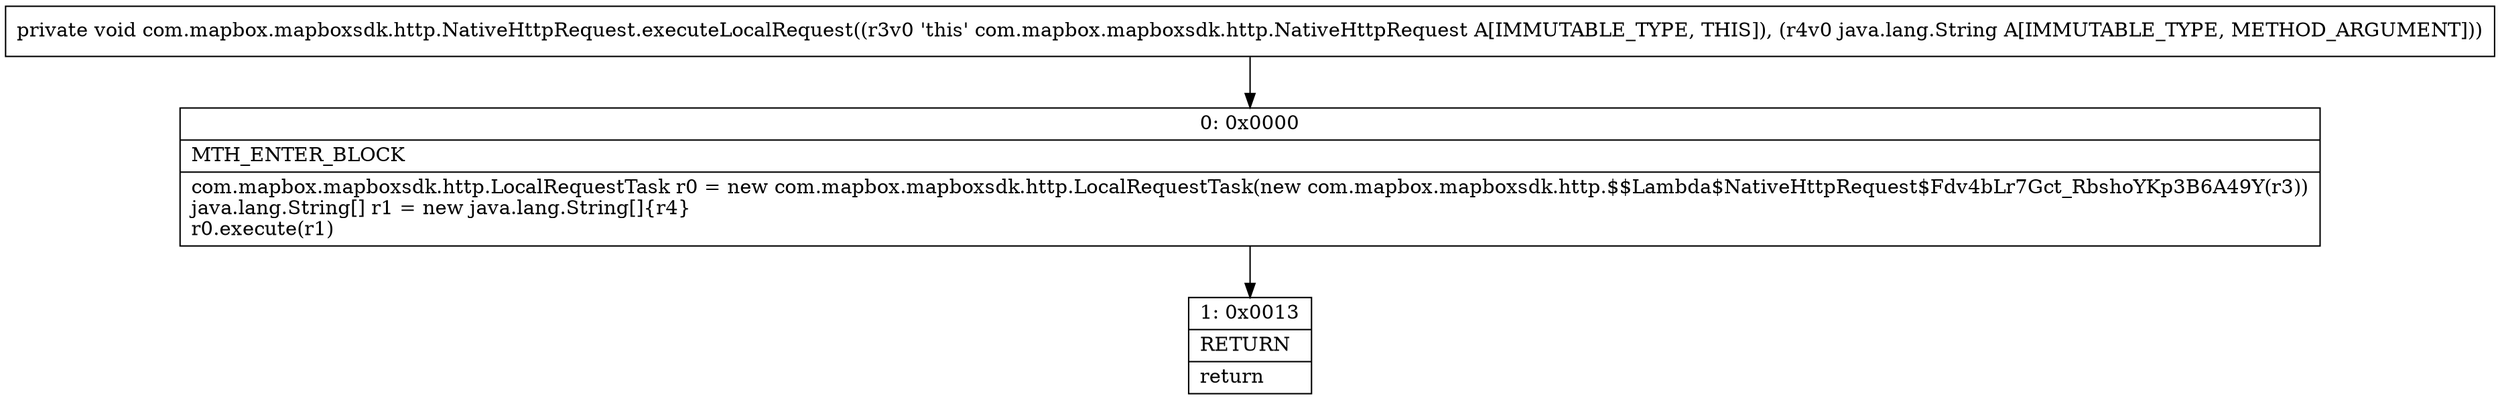 digraph "CFG forcom.mapbox.mapboxsdk.http.NativeHttpRequest.executeLocalRequest(Ljava\/lang\/String;)V" {
Node_0 [shape=record,label="{0\:\ 0x0000|MTH_ENTER_BLOCK\l|com.mapbox.mapboxsdk.http.LocalRequestTask r0 = new com.mapbox.mapboxsdk.http.LocalRequestTask(new com.mapbox.mapboxsdk.http.$$Lambda$NativeHttpRequest$Fdv4bLr7Gct_RbshoYKp3B6A49Y(r3))\ljava.lang.String[] r1 = new java.lang.String[]\{r4\}\lr0.execute(r1)\l}"];
Node_1 [shape=record,label="{1\:\ 0x0013|RETURN\l|return\l}"];
MethodNode[shape=record,label="{private void com.mapbox.mapboxsdk.http.NativeHttpRequest.executeLocalRequest((r3v0 'this' com.mapbox.mapboxsdk.http.NativeHttpRequest A[IMMUTABLE_TYPE, THIS]), (r4v0 java.lang.String A[IMMUTABLE_TYPE, METHOD_ARGUMENT])) }"];
MethodNode -> Node_0;
Node_0 -> Node_1;
}

